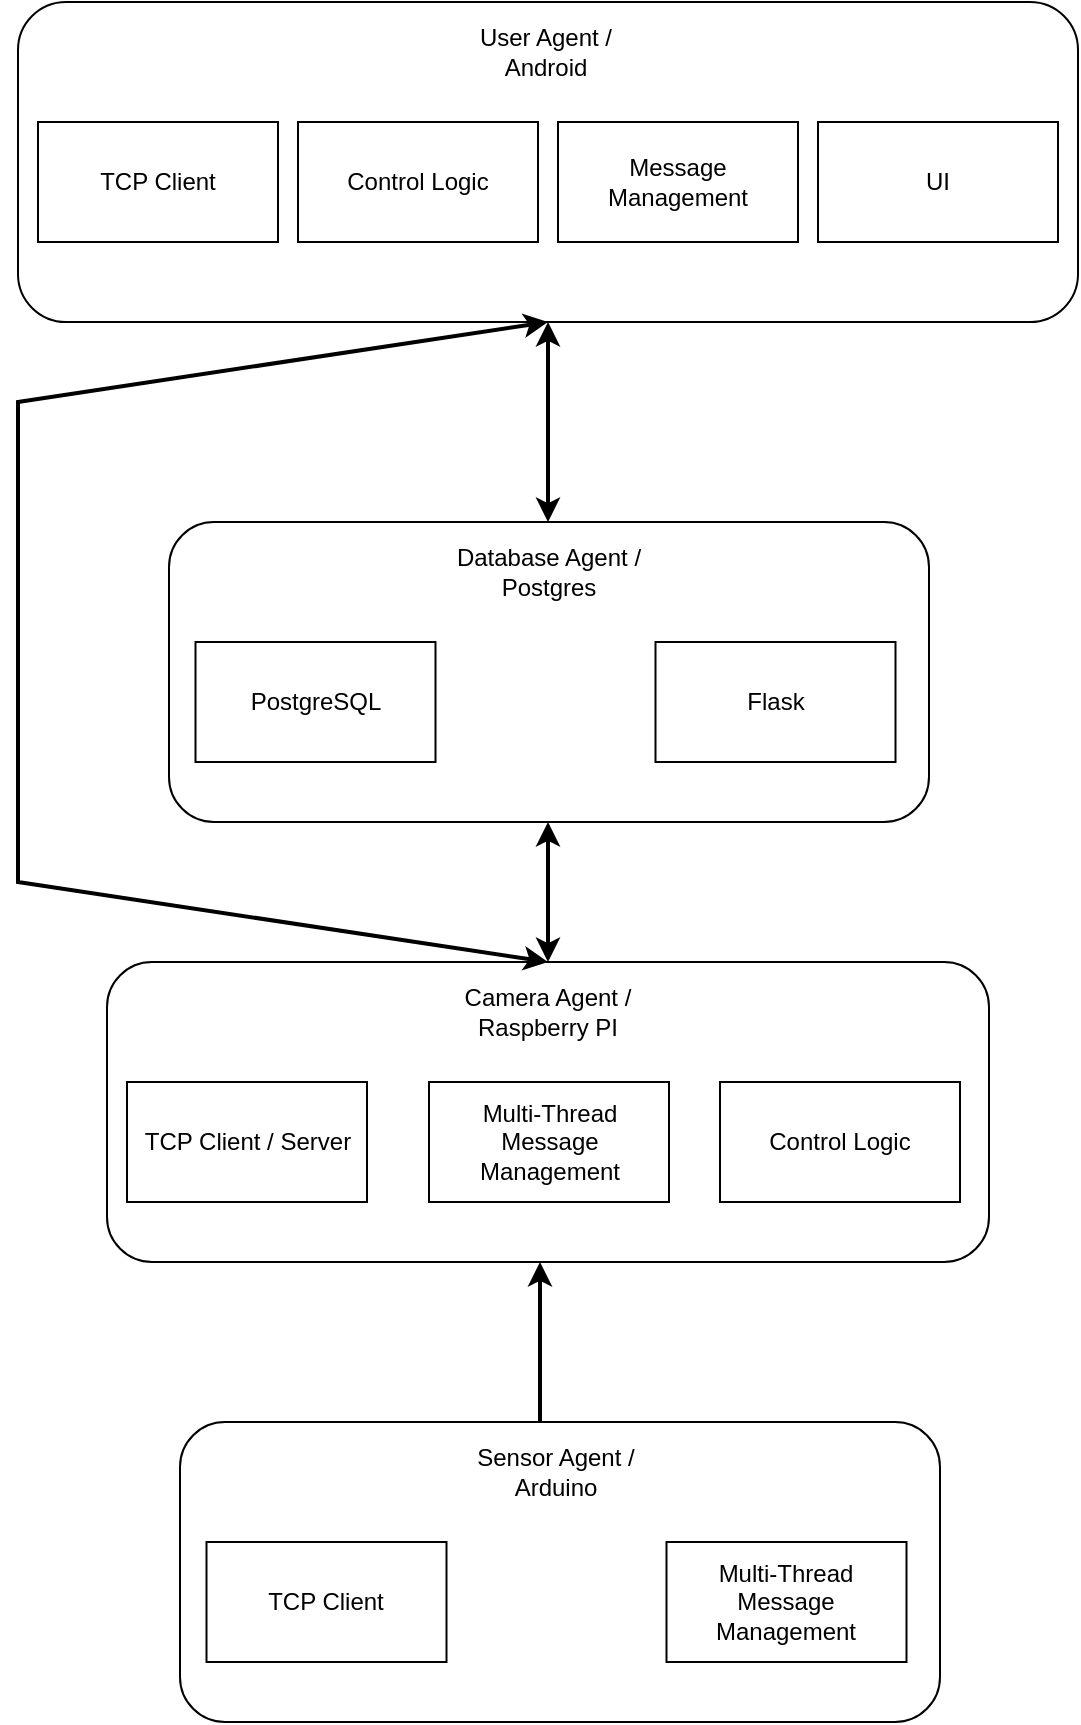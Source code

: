 <mxfile version="24.1.0" type="device">
  <diagram name="Página-1" id="d-Ja3cMdsOpGmRD5EREL">
    <mxGraphModel dx="1566" dy="1151" grid="1" gridSize="10" guides="1" tooltips="1" connect="1" arrows="1" fold="1" page="1" pageScale="1" pageWidth="827" pageHeight="1169" math="0" shadow="0">
      <root>
        <mxCell id="0" />
        <mxCell id="1" parent="0" />
        <mxCell id="U685pt1_12zOMQoYTGkL-1" value="" style="rounded=1;whiteSpace=wrap;html=1;" parent="1" vertex="1">
          <mxGeometry x="160" y="40" width="530" height="160" as="geometry" />
        </mxCell>
        <mxCell id="U685pt1_12zOMQoYTGkL-2" value="User Agent / Android" style="text;html=1;align=center;verticalAlign=middle;whiteSpace=wrap;rounded=0;" parent="1" vertex="1">
          <mxGeometry x="369" y="50" width="110" height="30" as="geometry" />
        </mxCell>
        <mxCell id="U685pt1_12zOMQoYTGkL-3" value="TCP Client" style="rounded=0;whiteSpace=wrap;html=1;" parent="1" vertex="1">
          <mxGeometry x="170" y="100" width="120" height="60" as="geometry" />
        </mxCell>
        <mxCell id="U685pt1_12zOMQoYTGkL-4" value="Control Logic" style="rounded=0;whiteSpace=wrap;html=1;" parent="1" vertex="1">
          <mxGeometry x="300" y="100" width="120" height="60" as="geometry" />
        </mxCell>
        <mxCell id="U685pt1_12zOMQoYTGkL-5" value="Message Management" style="rounded=0;whiteSpace=wrap;html=1;" parent="1" vertex="1">
          <mxGeometry x="430" y="100" width="120" height="60" as="geometry" />
        </mxCell>
        <mxCell id="U685pt1_12zOMQoYTGkL-6" value="UI" style="rounded=0;whiteSpace=wrap;html=1;" parent="1" vertex="1">
          <mxGeometry x="560" y="100" width="120" height="60" as="geometry" />
        </mxCell>
        <mxCell id="U685pt1_12zOMQoYTGkL-8" value="" style="rounded=1;whiteSpace=wrap;html=1;" parent="1" vertex="1">
          <mxGeometry x="204.5" y="520" width="441" height="150" as="geometry" />
        </mxCell>
        <mxCell id="U685pt1_12zOMQoYTGkL-9" value="Camera Agent / Raspberry PI" style="text;html=1;align=center;verticalAlign=middle;whiteSpace=wrap;rounded=0;" parent="1" vertex="1">
          <mxGeometry x="370" y="530" width="110" height="30" as="geometry" />
        </mxCell>
        <mxCell id="U685pt1_12zOMQoYTGkL-10" value="TCP Client / Server" style="rounded=0;whiteSpace=wrap;html=1;" parent="1" vertex="1">
          <mxGeometry x="214.5" y="580" width="120" height="60" as="geometry" />
        </mxCell>
        <mxCell id="U685pt1_12zOMQoYTGkL-12" value="Multi-Thread Message Management" style="rounded=0;whiteSpace=wrap;html=1;" parent="1" vertex="1">
          <mxGeometry x="365.5" y="580" width="120" height="60" as="geometry" />
        </mxCell>
        <mxCell id="U685pt1_12zOMQoYTGkL-14" value="" style="endArrow=classic;startArrow=classic;html=1;rounded=0;strokeWidth=2;exitX=0.5;exitY=0;exitDx=0;exitDy=0;" parent="1" source="U685pt1_12zOMQoYTGkL-8" edge="1">
          <mxGeometry width="50" height="50" relative="1" as="geometry">
            <mxPoint x="414" y="280" as="sourcePoint" />
            <mxPoint x="425" y="450" as="targetPoint" />
          </mxGeometry>
        </mxCell>
        <mxCell id="U685pt1_12zOMQoYTGkL-16" value="" style="rounded=1;whiteSpace=wrap;html=1;" parent="1" vertex="1">
          <mxGeometry x="241" y="750" width="380" height="150" as="geometry" />
        </mxCell>
        <mxCell id="U685pt1_12zOMQoYTGkL-17" value="Sensor Agent / Arduino" style="text;html=1;align=center;verticalAlign=middle;whiteSpace=wrap;rounded=0;" parent="1" vertex="1">
          <mxGeometry x="374.25" y="760" width="110" height="30" as="geometry" />
        </mxCell>
        <mxCell id="U685pt1_12zOMQoYTGkL-18" value="TCP Client" style="rounded=0;whiteSpace=wrap;html=1;" parent="1" vertex="1">
          <mxGeometry x="254.25" y="810" width="120" height="60" as="geometry" />
        </mxCell>
        <mxCell id="U685pt1_12zOMQoYTGkL-19" value="Multi-Thread Message Management" style="rounded=0;whiteSpace=wrap;html=1;" parent="1" vertex="1">
          <mxGeometry x="484.25" y="810" width="120" height="60" as="geometry" />
        </mxCell>
        <mxCell id="U685pt1_12zOMQoYTGkL-23" value="Control Logic" style="rounded=0;whiteSpace=wrap;html=1;" parent="1" vertex="1">
          <mxGeometry x="511" y="580" width="120" height="60" as="geometry" />
        </mxCell>
        <mxCell id="GsarNU29cKA1wkzwrxWq-1" value="" style="endArrow=classic;html=1;rounded=0;strokeWidth=2;" parent="1" edge="1">
          <mxGeometry width="50" height="50" relative="1" as="geometry">
            <mxPoint x="421" y="750" as="sourcePoint" />
            <mxPoint x="421" y="670" as="targetPoint" />
          </mxGeometry>
        </mxCell>
        <mxCell id="37pQkNyqDcrLIYpBenfs-1" value="" style="rounded=1;whiteSpace=wrap;html=1;" parent="1" vertex="1">
          <mxGeometry x="235.5" y="300" width="380" height="150" as="geometry" />
        </mxCell>
        <mxCell id="37pQkNyqDcrLIYpBenfs-2" value="Database Agent / Postgres" style="text;html=1;align=center;verticalAlign=middle;whiteSpace=wrap;rounded=0;" parent="1" vertex="1">
          <mxGeometry x="357.13" y="310" width="136.75" height="30" as="geometry" />
        </mxCell>
        <mxCell id="37pQkNyqDcrLIYpBenfs-3" value="PostgreSQL" style="rounded=0;whiteSpace=wrap;html=1;" parent="1" vertex="1">
          <mxGeometry x="248.75" y="360" width="120" height="60" as="geometry" />
        </mxCell>
        <mxCell id="37pQkNyqDcrLIYpBenfs-4" value="Flask" style="rounded=0;whiteSpace=wrap;html=1;" parent="1" vertex="1">
          <mxGeometry x="478.75" y="360" width="120" height="60" as="geometry" />
        </mxCell>
        <mxCell id="37pQkNyqDcrLIYpBenfs-5" value="" style="endArrow=classic;startArrow=classic;html=1;rounded=0;strokeWidth=2;exitX=0.5;exitY=0;exitDx=0;exitDy=0;entryX=0.5;entryY=1;entryDx=0;entryDy=0;" parent="1" target="U685pt1_12zOMQoYTGkL-1" edge="1">
          <mxGeometry width="50" height="50" relative="1" as="geometry">
            <mxPoint x="425" y="300" as="sourcePoint" />
            <mxPoint x="425" y="230" as="targetPoint" />
          </mxGeometry>
        </mxCell>
        <mxCell id="37pQkNyqDcrLIYpBenfs-6" value="" style="endArrow=classic;startArrow=classic;html=1;rounded=0;strokeWidth=2;exitX=0.5;exitY=0;exitDx=0;exitDy=0;entryX=0.5;entryY=1;entryDx=0;entryDy=0;" parent="1" source="U685pt1_12zOMQoYTGkL-8" target="U685pt1_12zOMQoYTGkL-1" edge="1">
          <mxGeometry width="50" height="50" relative="1" as="geometry">
            <mxPoint x="190" y="500" as="sourcePoint" />
            <mxPoint x="230" y="220" as="targetPoint" />
            <Array as="points">
              <mxPoint x="160" y="480" />
              <mxPoint x="160" y="240" />
            </Array>
          </mxGeometry>
        </mxCell>
      </root>
    </mxGraphModel>
  </diagram>
</mxfile>
